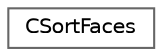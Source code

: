 digraph "Graphical Class Hierarchy"
{
 // LATEX_PDF_SIZE
  bgcolor="transparent";
  edge [fontname=Helvetica,fontsize=10,labelfontname=Helvetica,labelfontsize=10];
  node [fontname=Helvetica,fontsize=10,shape=box,height=0.2,width=0.4];
  rankdir="LR";
  Node0 [id="Node000000",label="CSortFaces",height=0.2,width=0.4,color="grey40", fillcolor="white", style="filled",URL="$classCSortFaces.html",tooltip="Functor, used for a different sorting of the faces than the < operator of CFaceOfElement."];
}
